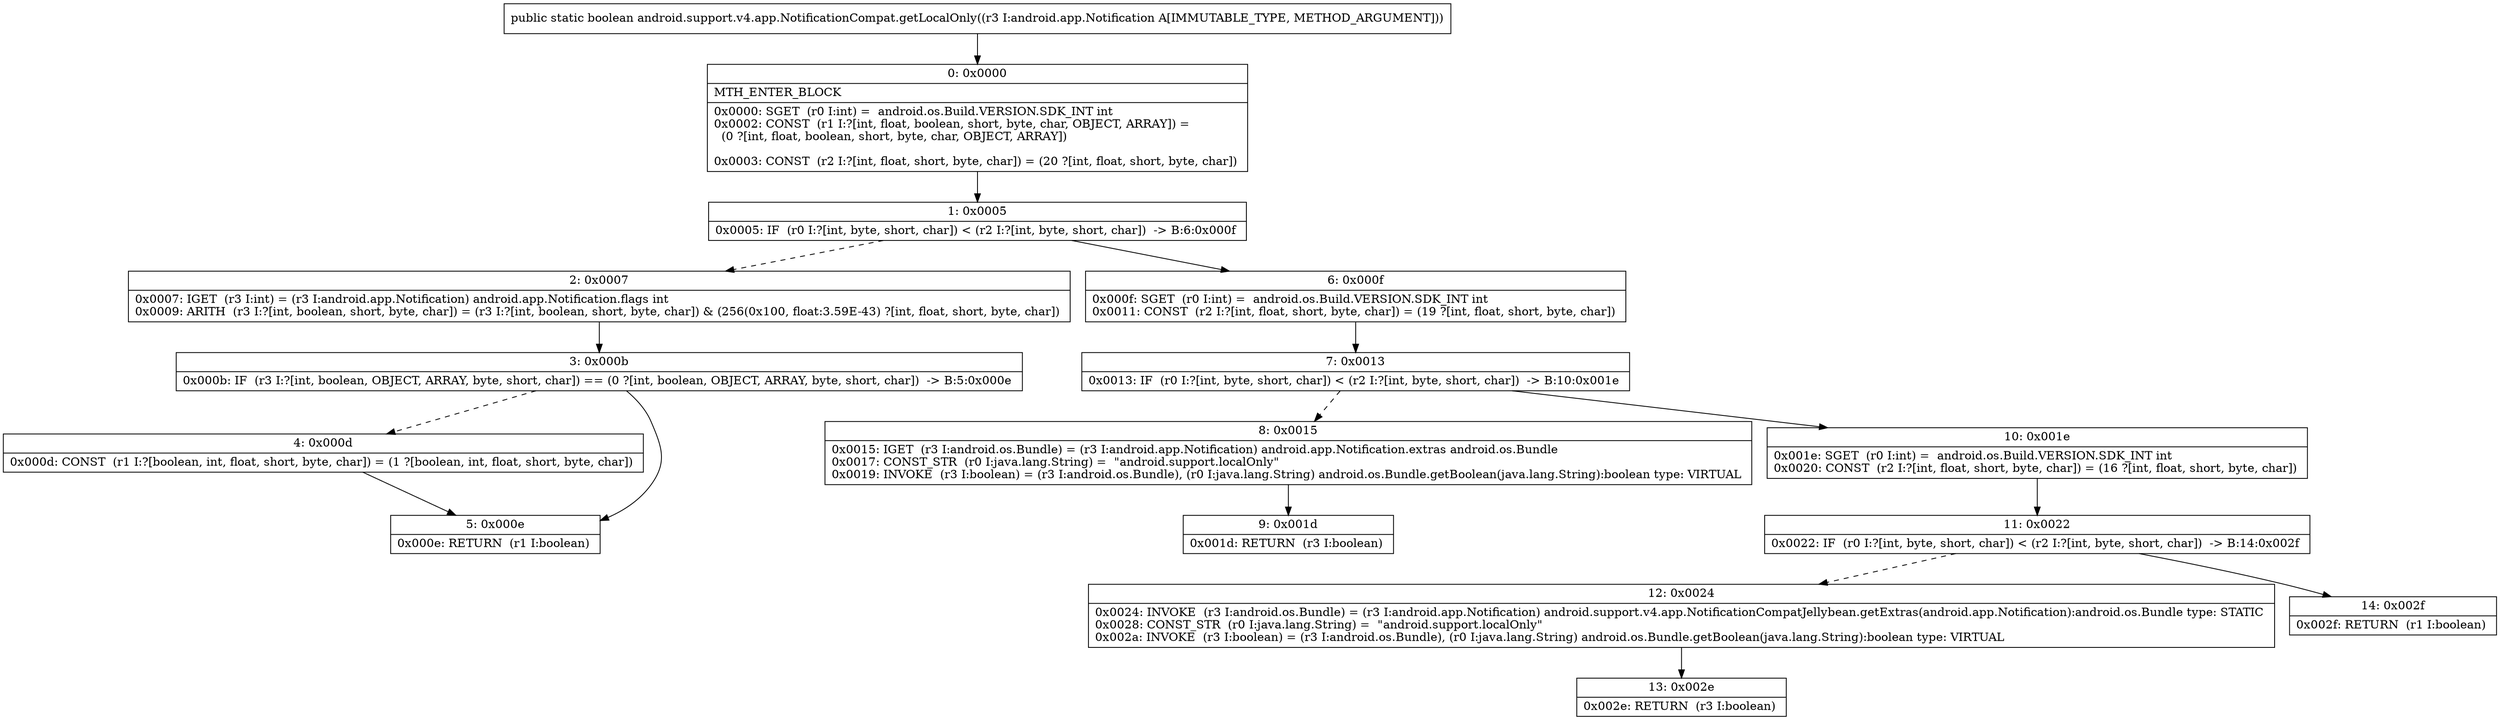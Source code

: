 digraph "CFG forandroid.support.v4.app.NotificationCompat.getLocalOnly(Landroid\/app\/Notification;)Z" {
Node_0 [shape=record,label="{0\:\ 0x0000|MTH_ENTER_BLOCK\l|0x0000: SGET  (r0 I:int) =  android.os.Build.VERSION.SDK_INT int \l0x0002: CONST  (r1 I:?[int, float, boolean, short, byte, char, OBJECT, ARRAY]) = \l  (0 ?[int, float, boolean, short, byte, char, OBJECT, ARRAY])\l \l0x0003: CONST  (r2 I:?[int, float, short, byte, char]) = (20 ?[int, float, short, byte, char]) \l}"];
Node_1 [shape=record,label="{1\:\ 0x0005|0x0005: IF  (r0 I:?[int, byte, short, char]) \< (r2 I:?[int, byte, short, char])  \-\> B:6:0x000f \l}"];
Node_2 [shape=record,label="{2\:\ 0x0007|0x0007: IGET  (r3 I:int) = (r3 I:android.app.Notification) android.app.Notification.flags int \l0x0009: ARITH  (r3 I:?[int, boolean, short, byte, char]) = (r3 I:?[int, boolean, short, byte, char]) & (256(0x100, float:3.59E\-43) ?[int, float, short, byte, char]) \l}"];
Node_3 [shape=record,label="{3\:\ 0x000b|0x000b: IF  (r3 I:?[int, boolean, OBJECT, ARRAY, byte, short, char]) == (0 ?[int, boolean, OBJECT, ARRAY, byte, short, char])  \-\> B:5:0x000e \l}"];
Node_4 [shape=record,label="{4\:\ 0x000d|0x000d: CONST  (r1 I:?[boolean, int, float, short, byte, char]) = (1 ?[boolean, int, float, short, byte, char]) \l}"];
Node_5 [shape=record,label="{5\:\ 0x000e|0x000e: RETURN  (r1 I:boolean) \l}"];
Node_6 [shape=record,label="{6\:\ 0x000f|0x000f: SGET  (r0 I:int) =  android.os.Build.VERSION.SDK_INT int \l0x0011: CONST  (r2 I:?[int, float, short, byte, char]) = (19 ?[int, float, short, byte, char]) \l}"];
Node_7 [shape=record,label="{7\:\ 0x0013|0x0013: IF  (r0 I:?[int, byte, short, char]) \< (r2 I:?[int, byte, short, char])  \-\> B:10:0x001e \l}"];
Node_8 [shape=record,label="{8\:\ 0x0015|0x0015: IGET  (r3 I:android.os.Bundle) = (r3 I:android.app.Notification) android.app.Notification.extras android.os.Bundle \l0x0017: CONST_STR  (r0 I:java.lang.String) =  \"android.support.localOnly\" \l0x0019: INVOKE  (r3 I:boolean) = (r3 I:android.os.Bundle), (r0 I:java.lang.String) android.os.Bundle.getBoolean(java.lang.String):boolean type: VIRTUAL \l}"];
Node_9 [shape=record,label="{9\:\ 0x001d|0x001d: RETURN  (r3 I:boolean) \l}"];
Node_10 [shape=record,label="{10\:\ 0x001e|0x001e: SGET  (r0 I:int) =  android.os.Build.VERSION.SDK_INT int \l0x0020: CONST  (r2 I:?[int, float, short, byte, char]) = (16 ?[int, float, short, byte, char]) \l}"];
Node_11 [shape=record,label="{11\:\ 0x0022|0x0022: IF  (r0 I:?[int, byte, short, char]) \< (r2 I:?[int, byte, short, char])  \-\> B:14:0x002f \l}"];
Node_12 [shape=record,label="{12\:\ 0x0024|0x0024: INVOKE  (r3 I:android.os.Bundle) = (r3 I:android.app.Notification) android.support.v4.app.NotificationCompatJellybean.getExtras(android.app.Notification):android.os.Bundle type: STATIC \l0x0028: CONST_STR  (r0 I:java.lang.String) =  \"android.support.localOnly\" \l0x002a: INVOKE  (r3 I:boolean) = (r3 I:android.os.Bundle), (r0 I:java.lang.String) android.os.Bundle.getBoolean(java.lang.String):boolean type: VIRTUAL \l}"];
Node_13 [shape=record,label="{13\:\ 0x002e|0x002e: RETURN  (r3 I:boolean) \l}"];
Node_14 [shape=record,label="{14\:\ 0x002f|0x002f: RETURN  (r1 I:boolean) \l}"];
MethodNode[shape=record,label="{public static boolean android.support.v4.app.NotificationCompat.getLocalOnly((r3 I:android.app.Notification A[IMMUTABLE_TYPE, METHOD_ARGUMENT])) }"];
MethodNode -> Node_0;
Node_0 -> Node_1;
Node_1 -> Node_2[style=dashed];
Node_1 -> Node_6;
Node_2 -> Node_3;
Node_3 -> Node_4[style=dashed];
Node_3 -> Node_5;
Node_4 -> Node_5;
Node_6 -> Node_7;
Node_7 -> Node_8[style=dashed];
Node_7 -> Node_10;
Node_8 -> Node_9;
Node_10 -> Node_11;
Node_11 -> Node_12[style=dashed];
Node_11 -> Node_14;
Node_12 -> Node_13;
}

